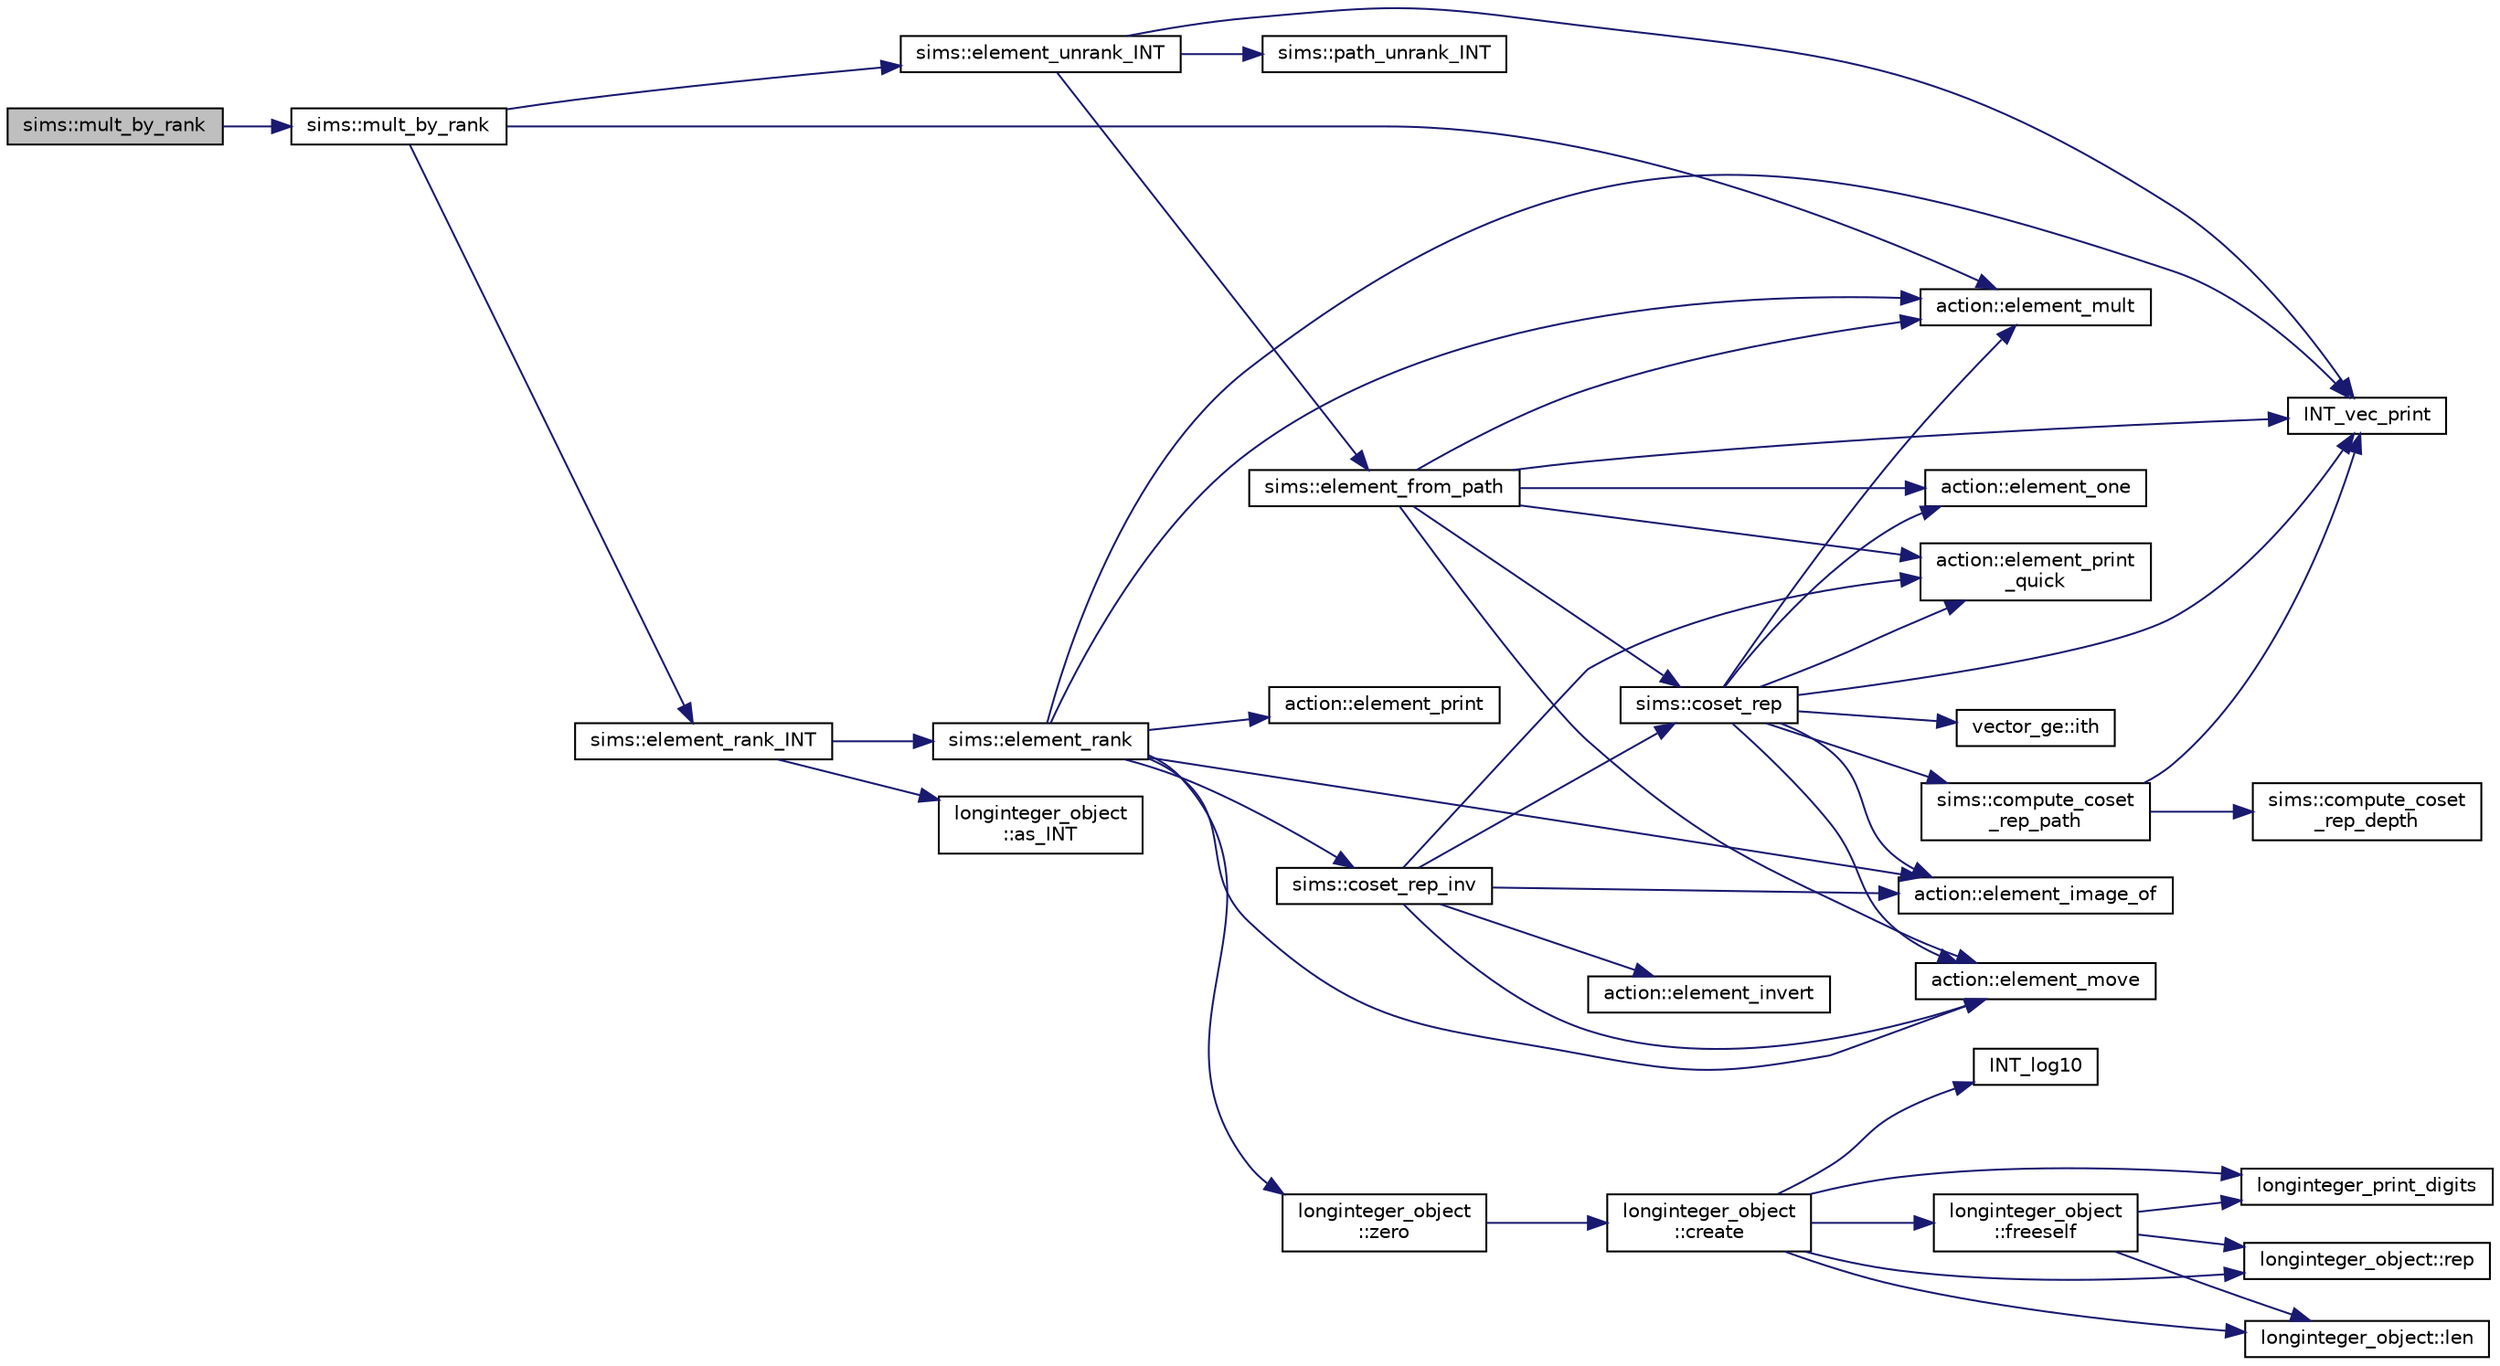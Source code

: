 digraph "sims::mult_by_rank"
{
  edge [fontname="Helvetica",fontsize="10",labelfontname="Helvetica",labelfontsize="10"];
  node [fontname="Helvetica",fontsize="10",shape=record];
  rankdir="LR";
  Node7656 [label="sims::mult_by_rank",height=0.2,width=0.4,color="black", fillcolor="grey75", style="filled", fontcolor="black"];
  Node7656 -> Node7657 [color="midnightblue",fontsize="10",style="solid",fontname="Helvetica"];
  Node7657 [label="sims::mult_by_rank",height=0.2,width=0.4,color="black", fillcolor="white", style="filled",URL="$d9/df3/classsims.html#a4fd5eb5cfb71c206a57ac1205141a826"];
  Node7657 -> Node7658 [color="midnightblue",fontsize="10",style="solid",fontname="Helvetica"];
  Node7658 [label="sims::element_unrank_INT",height=0.2,width=0.4,color="black", fillcolor="white", style="filled",URL="$d9/df3/classsims.html#a435d84bb7bf7292f14593b2a4344151f"];
  Node7658 -> Node7659 [color="midnightblue",fontsize="10",style="solid",fontname="Helvetica"];
  Node7659 [label="sims::path_unrank_INT",height=0.2,width=0.4,color="black", fillcolor="white", style="filled",URL="$d9/df3/classsims.html#a8ae2ffa971c2aac809d83c18e4e91926"];
  Node7658 -> Node7660 [color="midnightblue",fontsize="10",style="solid",fontname="Helvetica"];
  Node7660 [label="INT_vec_print",height=0.2,width=0.4,color="black", fillcolor="white", style="filled",URL="$df/dbf/sajeeb_8_c.html#a79a5901af0b47dd0d694109543c027fe"];
  Node7658 -> Node7661 [color="midnightblue",fontsize="10",style="solid",fontname="Helvetica"];
  Node7661 [label="sims::element_from_path",height=0.2,width=0.4,color="black", fillcolor="white", style="filled",URL="$d9/df3/classsims.html#a4a9bc25b1b8e61ba34d6d3d9f9fb8ab8"];
  Node7661 -> Node7660 [color="midnightblue",fontsize="10",style="solid",fontname="Helvetica"];
  Node7661 -> Node7662 [color="midnightblue",fontsize="10",style="solid",fontname="Helvetica"];
  Node7662 [label="action::element_one",height=0.2,width=0.4,color="black", fillcolor="white", style="filled",URL="$d2/d86/classaction.html#a780a105daf04d6d1fe7e2f63b3c88e3b"];
  Node7661 -> Node7663 [color="midnightblue",fontsize="10",style="solid",fontname="Helvetica"];
  Node7663 [label="sims::coset_rep",height=0.2,width=0.4,color="black", fillcolor="white", style="filled",URL="$d9/df3/classsims.html#a3d669dba4d005cd2399388f27f44cd04"];
  Node7663 -> Node7664 [color="midnightblue",fontsize="10",style="solid",fontname="Helvetica"];
  Node7664 [label="sims::compute_coset\l_rep_path",height=0.2,width=0.4,color="black", fillcolor="white", style="filled",URL="$d9/df3/classsims.html#a22a53a24eb86dcfe54cb3588776a4d96"];
  Node7664 -> Node7665 [color="midnightblue",fontsize="10",style="solid",fontname="Helvetica"];
  Node7665 [label="sims::compute_coset\l_rep_depth",height=0.2,width=0.4,color="black", fillcolor="white", style="filled",URL="$d9/df3/classsims.html#abfeb782bd253f1df5253486afb120f6f"];
  Node7664 -> Node7660 [color="midnightblue",fontsize="10",style="solid",fontname="Helvetica"];
  Node7663 -> Node7660 [color="midnightblue",fontsize="10",style="solid",fontname="Helvetica"];
  Node7663 -> Node7662 [color="midnightblue",fontsize="10",style="solid",fontname="Helvetica"];
  Node7663 -> Node7666 [color="midnightblue",fontsize="10",style="solid",fontname="Helvetica"];
  Node7666 [label="vector_ge::ith",height=0.2,width=0.4,color="black", fillcolor="white", style="filled",URL="$d4/d6e/classvector__ge.html#a1ff002e8b746a9beb119d57dcd4a15ff"];
  Node7663 -> Node7667 [color="midnightblue",fontsize="10",style="solid",fontname="Helvetica"];
  Node7667 [label="action::element_print\l_quick",height=0.2,width=0.4,color="black", fillcolor="white", style="filled",URL="$d2/d86/classaction.html#a4844680cf6750396f76494a28655265b"];
  Node7663 -> Node7668 [color="midnightblue",fontsize="10",style="solid",fontname="Helvetica"];
  Node7668 [label="action::element_mult",height=0.2,width=0.4,color="black", fillcolor="white", style="filled",URL="$d2/d86/classaction.html#ae9e36b2cae1f0f7bd7144097fa9a34b3"];
  Node7663 -> Node7669 [color="midnightblue",fontsize="10",style="solid",fontname="Helvetica"];
  Node7669 [label="action::element_move",height=0.2,width=0.4,color="black", fillcolor="white", style="filled",URL="$d2/d86/classaction.html#a550947491bbb534d3d7951f50198a874"];
  Node7663 -> Node7670 [color="midnightblue",fontsize="10",style="solid",fontname="Helvetica"];
  Node7670 [label="action::element_image_of",height=0.2,width=0.4,color="black", fillcolor="white", style="filled",URL="$d2/d86/classaction.html#ae09559d4537a048fc860f8a74a31393d"];
  Node7661 -> Node7667 [color="midnightblue",fontsize="10",style="solid",fontname="Helvetica"];
  Node7661 -> Node7668 [color="midnightblue",fontsize="10",style="solid",fontname="Helvetica"];
  Node7661 -> Node7669 [color="midnightblue",fontsize="10",style="solid",fontname="Helvetica"];
  Node7657 -> Node7668 [color="midnightblue",fontsize="10",style="solid",fontname="Helvetica"];
  Node7657 -> Node7671 [color="midnightblue",fontsize="10",style="solid",fontname="Helvetica"];
  Node7671 [label="sims::element_rank_INT",height=0.2,width=0.4,color="black", fillcolor="white", style="filled",URL="$d9/df3/classsims.html#a8ff29017c518c9ed459a7ea9eade2974"];
  Node7671 -> Node7672 [color="midnightblue",fontsize="10",style="solid",fontname="Helvetica"];
  Node7672 [label="sims::element_rank",height=0.2,width=0.4,color="black", fillcolor="white", style="filled",URL="$d9/df3/classsims.html#a00fb332192d01becb17b6a059482fc8d"];
  Node7672 -> Node7669 [color="midnightblue",fontsize="10",style="solid",fontname="Helvetica"];
  Node7672 -> Node7673 [color="midnightblue",fontsize="10",style="solid",fontname="Helvetica"];
  Node7673 [label="longinteger_object\l::zero",height=0.2,width=0.4,color="black", fillcolor="white", style="filled",URL="$dd/d7e/classlonginteger__object.html#a6cdf946c2eb5e3e71ffb534716fa8a86"];
  Node7673 -> Node7674 [color="midnightblue",fontsize="10",style="solid",fontname="Helvetica"];
  Node7674 [label="longinteger_object\l::create",height=0.2,width=0.4,color="black", fillcolor="white", style="filled",URL="$dd/d7e/classlonginteger__object.html#a95d2eebc60849c3963a49298b1f498c2"];
  Node7674 -> Node7675 [color="midnightblue",fontsize="10",style="solid",fontname="Helvetica"];
  Node7675 [label="longinteger_object\l::freeself",height=0.2,width=0.4,color="black", fillcolor="white", style="filled",URL="$dd/d7e/classlonginteger__object.html#a06450f8c4795d81da6d680830ef958a1"];
  Node7675 -> Node7676 [color="midnightblue",fontsize="10",style="solid",fontname="Helvetica"];
  Node7676 [label="longinteger_print_digits",height=0.2,width=0.4,color="black", fillcolor="white", style="filled",URL="$de/dc5/algebra__and__number__theory_8h.html#ac2bac7b12f5b6440b8dad275cd7a157d"];
  Node7675 -> Node7677 [color="midnightblue",fontsize="10",style="solid",fontname="Helvetica"];
  Node7677 [label="longinteger_object::rep",height=0.2,width=0.4,color="black", fillcolor="white", style="filled",URL="$dd/d7e/classlonginteger__object.html#a3ecaf12738cc721d281c416503f241e2"];
  Node7675 -> Node7678 [color="midnightblue",fontsize="10",style="solid",fontname="Helvetica"];
  Node7678 [label="longinteger_object::len",height=0.2,width=0.4,color="black", fillcolor="white", style="filled",URL="$dd/d7e/classlonginteger__object.html#a0bfeae35be8a6fd44ed7f76413596ab1"];
  Node7674 -> Node7679 [color="midnightblue",fontsize="10",style="solid",fontname="Helvetica"];
  Node7679 [label="INT_log10",height=0.2,width=0.4,color="black", fillcolor="white", style="filled",URL="$de/dc5/algebra__and__number__theory_8h.html#a98bc0a6c562370a355165d2538dac250"];
  Node7674 -> Node7676 [color="midnightblue",fontsize="10",style="solid",fontname="Helvetica"];
  Node7674 -> Node7677 [color="midnightblue",fontsize="10",style="solid",fontname="Helvetica"];
  Node7674 -> Node7678 [color="midnightblue",fontsize="10",style="solid",fontname="Helvetica"];
  Node7672 -> Node7670 [color="midnightblue",fontsize="10",style="solid",fontname="Helvetica"];
  Node7672 -> Node7660 [color="midnightblue",fontsize="10",style="solid",fontname="Helvetica"];
  Node7672 -> Node7680 [color="midnightblue",fontsize="10",style="solid",fontname="Helvetica"];
  Node7680 [label="action::element_print",height=0.2,width=0.4,color="black", fillcolor="white", style="filled",URL="$d2/d86/classaction.html#ae38c3ef3c1125213733d63c6fc3c40cd"];
  Node7672 -> Node7681 [color="midnightblue",fontsize="10",style="solid",fontname="Helvetica"];
  Node7681 [label="sims::coset_rep_inv",height=0.2,width=0.4,color="black", fillcolor="white", style="filled",URL="$d9/df3/classsims.html#a388f523d4ec997fce4e9ede924de99b9"];
  Node7681 -> Node7663 [color="midnightblue",fontsize="10",style="solid",fontname="Helvetica"];
  Node7681 -> Node7667 [color="midnightblue",fontsize="10",style="solid",fontname="Helvetica"];
  Node7681 -> Node7670 [color="midnightblue",fontsize="10",style="solid",fontname="Helvetica"];
  Node7681 -> Node7682 [color="midnightblue",fontsize="10",style="solid",fontname="Helvetica"];
  Node7682 [label="action::element_invert",height=0.2,width=0.4,color="black", fillcolor="white", style="filled",URL="$d2/d86/classaction.html#aa4bd01e338497714586636751fcef436"];
  Node7681 -> Node7669 [color="midnightblue",fontsize="10",style="solid",fontname="Helvetica"];
  Node7672 -> Node7668 [color="midnightblue",fontsize="10",style="solid",fontname="Helvetica"];
  Node7671 -> Node7683 [color="midnightblue",fontsize="10",style="solid",fontname="Helvetica"];
  Node7683 [label="longinteger_object\l::as_INT",height=0.2,width=0.4,color="black", fillcolor="white", style="filled",URL="$dd/d7e/classlonginteger__object.html#afb992d4679a6741acc63c8bcba27971e"];
}
